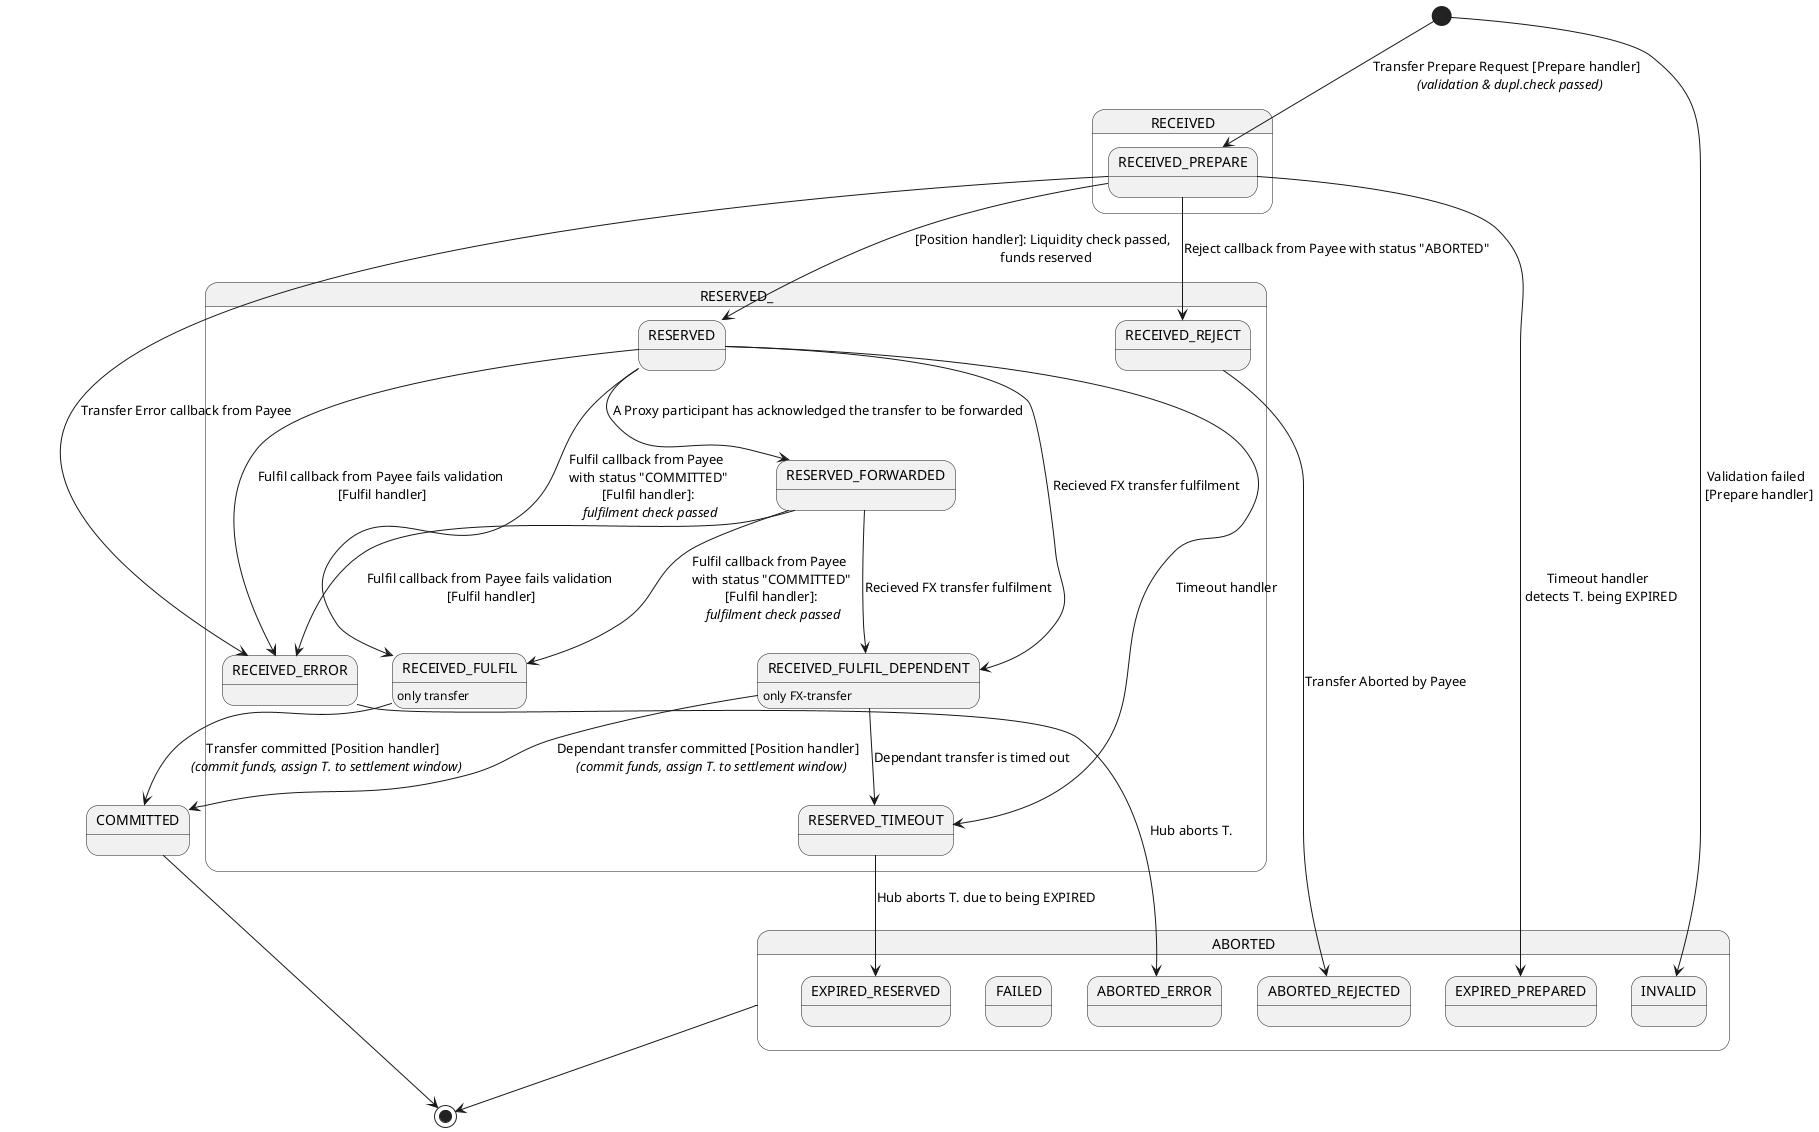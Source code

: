 @startuml

state RECEIVED {
  state RECEIVED_PREPARE {
  }
}

state RESERVED_ {
  state RESERVED {
  }
  state RESERVED_FORWARDED {
  }
  state RECEIVED_FULFIL {
  }
  state RECEIVED_FULFIL_DEPENDENT {
  }
  state RESERVED_TIMEOUT {
  }
  state RECEIVED_REJECT {
  }
  state RECEIVED_ERROR {
  }
}

state COMMITTED {
}

state ABORTED {
  state ABORTED_ERROR {
  }
  state ABORTED_REJECTED {
  }
  state EXPIRED_PREPARED {
  }
  state EXPIRED_RESERVED {
  }
  state FAILED {
  }
  state INVALID {
  }
}

RECEIVED_FULFIL_DEPENDENT : only FX-transfer
RECEIVED_FULFIL : only transfer

[*] --> RECEIVED_PREPARE : Transfer Prepare Request [Prepare handler] \n <i>(validation & dupl.check passed)</i>
[*] --> INVALID : Validation failed \n [Prepare handler]
RECEIVED_PREPARE --> RESERVED : [Position handler]: Liquidity check passed, \n funds reserved
RECEIVED_PREPARE --> RECEIVED_REJECT : Reject callback from Payee with status "ABORTED"
RECEIVED_PREPARE --> RECEIVED_ERROR : Transfer Error callback from Payee

RECEIVED_FULFIL --> COMMITTED : Transfer committed [Position handler] \n <i>(commit funds, assign T. to settlement window)</i>
RECEIVED_REJECT --> ABORTED_REJECTED : Transfer Aborted by Payee
RECEIVED_ERROR --> ABORTED_ERROR : Hub aborts T.
RECEIVED_PREPARE --> EXPIRED_PREPARED : Timeout handler \n detects T. being EXPIRED

RESERVED --> RECEIVED_FULFIL : Fulfil callback from Payee \n with status "COMMITTED" \n [Fulfil handler]: \n <i>fulfilment check passed</i>
RESERVED --> RECEIVED_ERROR : Fulfil callback from Payee fails validation\n [Fulfil handler]
RESERVED --> RECEIVED_FULFIL_DEPENDENT : Recieved FX transfer fulfilment
RESERVED --> RESERVED_FORWARDED : A Proxy participant has acknowledged the transfer to be forwarded
RESERVED --> RESERVED_TIMEOUT : Timeout handler

RESERVED_FORWARDED --> RECEIVED_FULFIL : Fulfil callback from Payee \n with status "COMMITTED" \n [Fulfil handler]: \n <i>fulfilment check passed</i>
RESERVED_FORWARDED --> RECEIVED_ERROR : Fulfil callback from Payee fails validation\n [Fulfil handler]
RESERVED_FORWARDED --> RECEIVED_FULFIL_DEPENDENT : Recieved FX transfer fulfilment

RECEIVED_FULFIL_DEPENDENT --> COMMITTED : Dependant transfer committed [Position handler] \n <i>(commit funds, assign T. to settlement window)</i>
RECEIVED_FULFIL_DEPENDENT --> RESERVED_TIMEOUT : Dependant transfer is timed out

RESERVED_TIMEOUT --> EXPIRED_RESERVED : Hub aborts T. due to being EXPIRED

COMMITTED --> [*]
ABORTED --> [*]

@enduml
